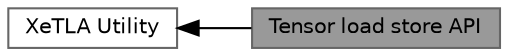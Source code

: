 digraph "Tensor load store API"
{
 // LATEX_PDF_SIZE
  bgcolor="transparent";
  edge [fontname=Helvetica,fontsize=10,labelfontname=Helvetica,labelfontsize=10];
  node [fontname=Helvetica,fontsize=10,shape=box,height=0.2,width=0.4];
  rankdir=LR;
  Node2 [id="Node000002",label="XeTLA Utility",height=0.2,width=0.4,color="grey40", fillcolor="white", style="filled",URL="$group__xetla__util.html",tooltip="This is low level API wrapper for utility functions."];
  Node1 [id="Node000001",label="Tensor load store API",height=0.2,width=0.4,color="gray40", fillcolor="grey60", style="filled", fontcolor="black",tooltip="Implements the tensor load store functionality using raw send instructions."];
  Node2->Node1 [shape=plaintext, dir="back", style="solid"];
}
